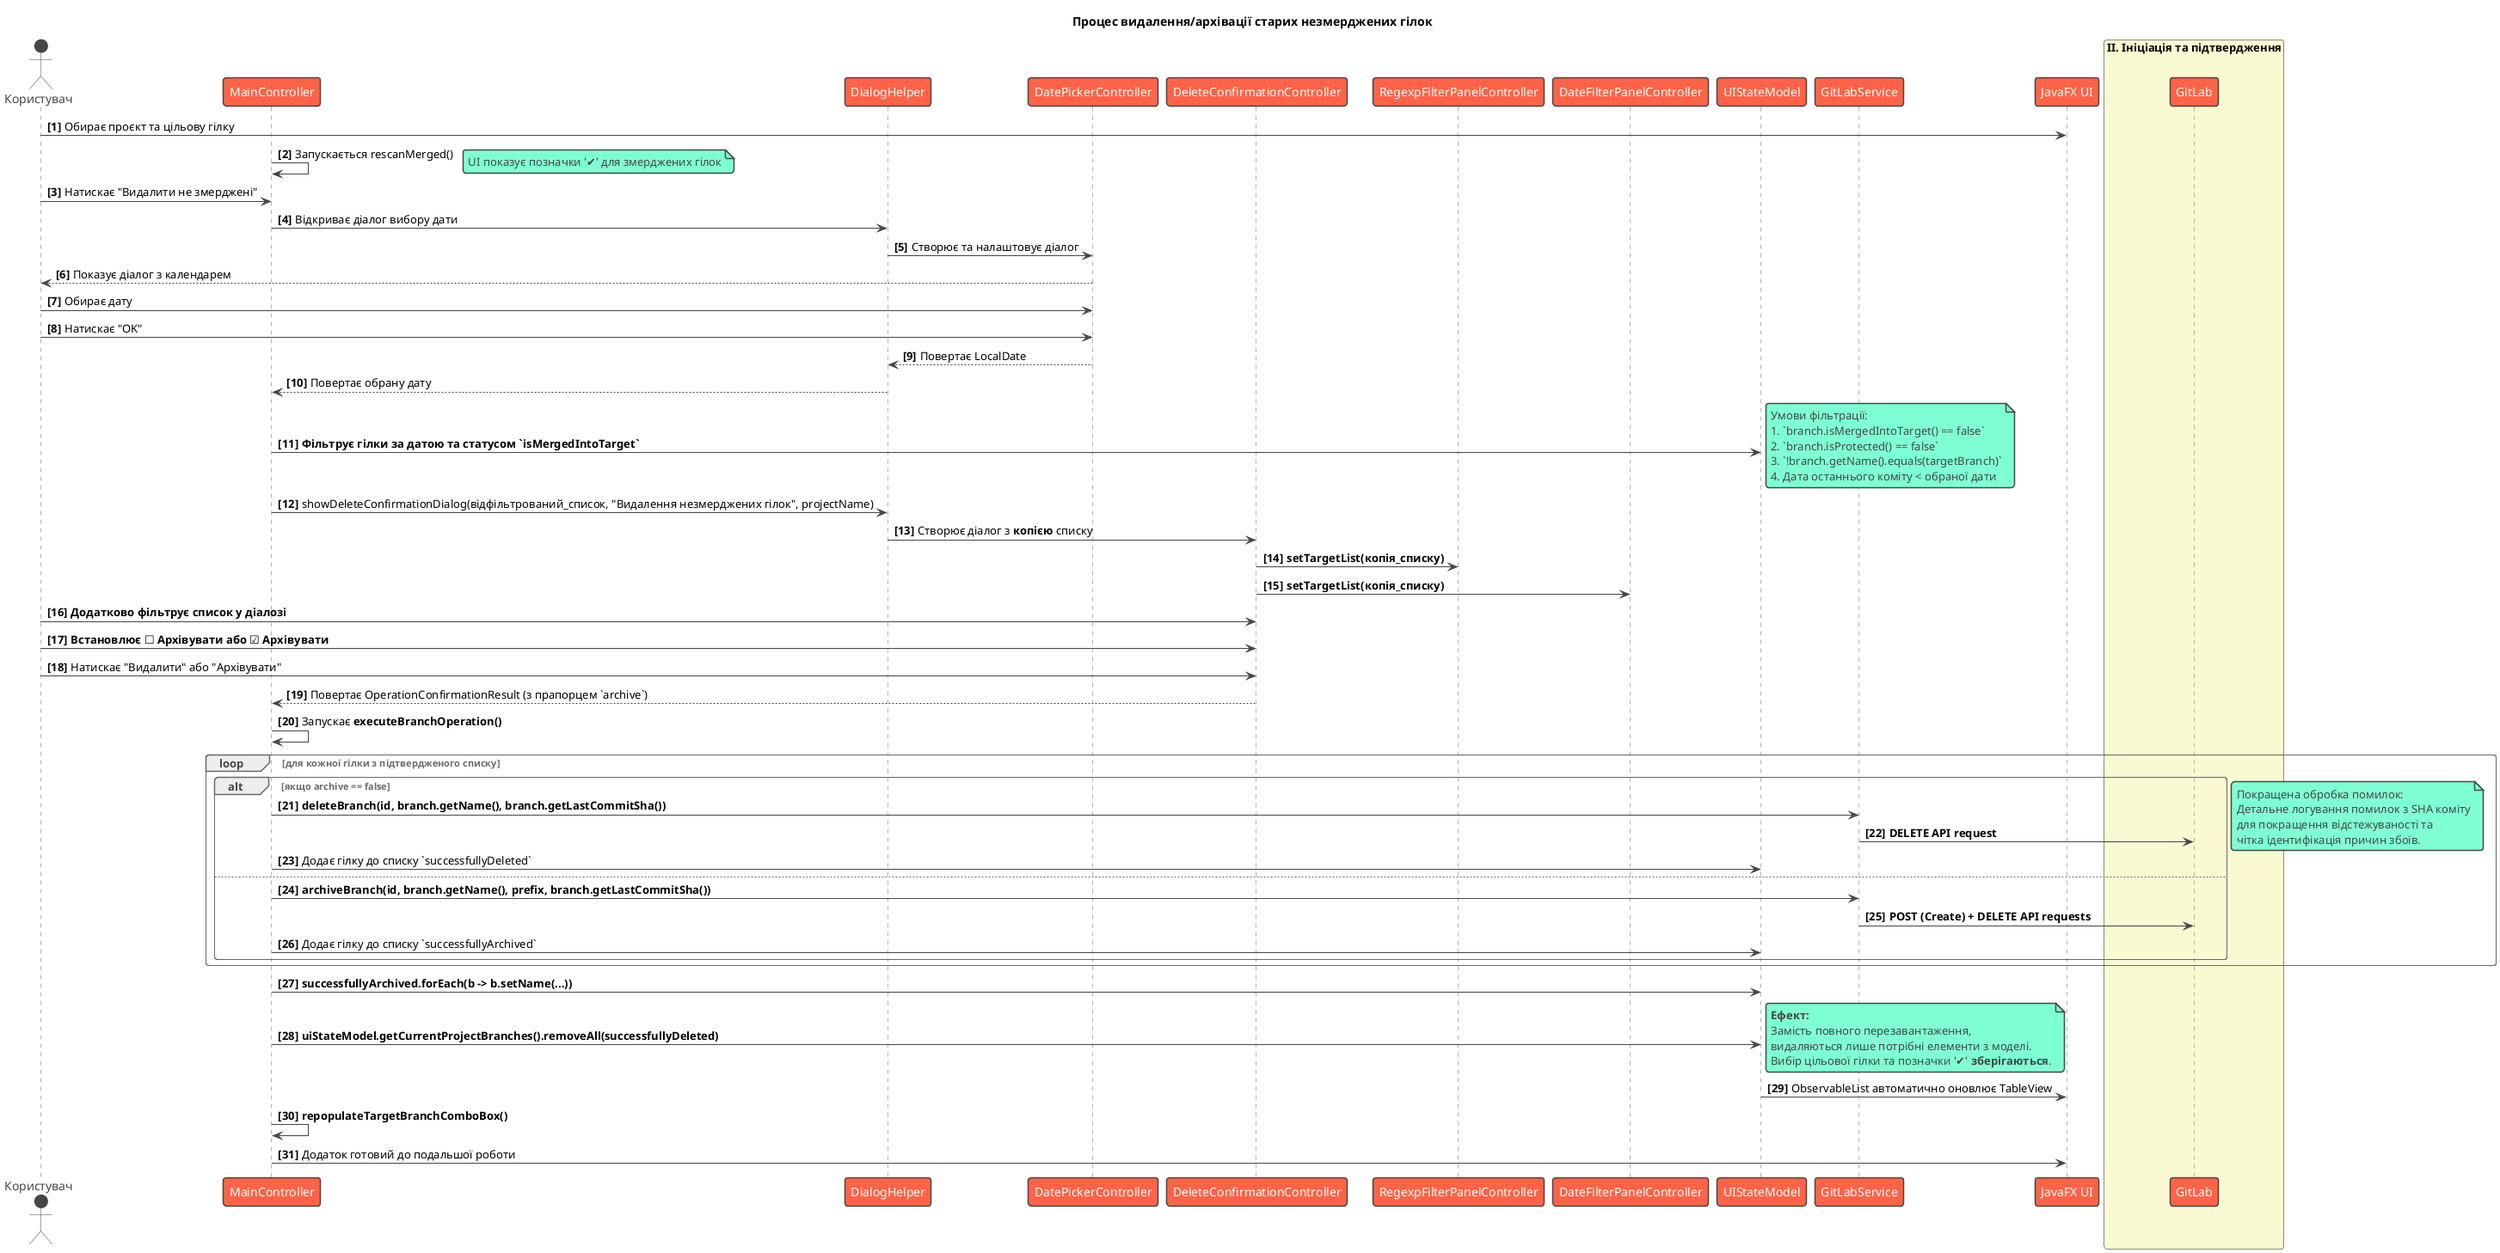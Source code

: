 @startuml
!theme vibrant
title Процес видалення/архівації старих незмерджених гілок

actor Користувач as User
participant "MainController" as Controller
participant "DialogHelper" as Helper
participant "DatePickerController" as DatePicker
participant "DeleteConfirmationController" as Dialog
participant "RegexpFilterPanelController" as RegexpFilter
participant "DateFilterPanelController" as DateFilter
participant "UIStateModel" as Model
participant "GitLabService" as Service
participant "JavaFX UI" as UI

autonumber "<b>[0]"

box "I. Підготовка" #LightCyan
    User -> UI: Обирає проєкт та цільову гілку
    Controller -> Controller: Запускається rescanMerged()
    note right: UI показує позначки '✔' для змерджених гілок
end box

box "II. Ініціація та підтвердження" #LightGoldenRodYellow
    User -> Controller: Натискає "Видалити не змерджені"
    Controller -> Helper: Відкриває діалог вибору дати
    Helper -> DatePicker: Створює та налаштовує діалог
    DatePicker --> User: Показує діалог з календарем
    User -> DatePicker: Обирає дату
    User -> DatePicker: Натискає "OK"
    DatePicker --> Helper: Повертає LocalDate
    Helper --> Controller: Повертає обрану дату

    Controller -> Model: **Фільтрує гілки за датою та статусом `isMergedIntoTarget`**
    note right
        Умови фільтрації:
        1. `branch.isMergedIntoTarget() == false`
        2. `branch.isProtected() == false`
        3. `!branch.getName().equals(targetBranch)`
        4. Дата останнього коміту < обраної дати
    end note

    Controller -> Helper: showDeleteConfirmationDialog(відфільтрований_список, "Видалення незмерджених гілок", projectName)
    Helper -> Dialog: Створює діалог з **копією** списку
    Dialog -> RegexpFilter: **setTargetList(копія_списку)**
    Dialog -> DateFilter: **setTargetList(копія_списку)**

    User -> Dialog: **Додатково фільтрує список у діалозі**
    User -> Dialog: **Встановлює ☐ Архівувати або ☑ Архівувати**
    User -> Dialog: Натискає "Видалити" або "Архівувати"
    Dialog --> Controller: Повертає OperationConfirmationResult (з прапорцем `archive`)

    Controller -> Controller: Запускає **executeBranchOperation()**
    loop для кожної гілки з підтвердженого списку
        alt якщо archive == false
            Controller -> Service: **deleteBranch(id, branch.getName(), branch.getLastCommitSha())**
            Service -> GitLab: **DELETE API request**
            Controller -> Model: Додає гілку до списку `successfullyDeleted`
        else
            Controller -> Service: **archiveBranch(id, branch.getName(), prefix, branch.getLastCommitSha())**
            Service -> GitLab: **POST (Create) + DELETE API requests**
            Controller -> Model: Додає гілку до списку `successfullyArchived`
        end
        note right
            Покращена обробка помилок:
            Детальне логування помилок з SHA коміту
            для покращення відстежуваності та
            чітка ідентифікація причин збоїв.
        end note
    end
end box

box "III. Елегантне оновлення UI" #LightGreen
    Controller -> Model: **successfullyArchived.forEach(b -> b.setName(...))**
    Controller -> Model: **uiStateModel.getCurrentProjectBranches().removeAll(successfullyDeleted)**
    note right
        **Ефект:**
        Замість повного перезавантаження,
        видаляються лише потрібні елементи з моделі.
        Вибір цільової гілки та позначки '✔' **зберігаються**.
    end note

    Model -> UI: ObservableList автоматично оновлює TableView
    Controller -> Controller: **repopulateTargetBranchComboBox()**

    Controller -> UI: Додаток готовий до подальшої роботи
end box

@enduml
